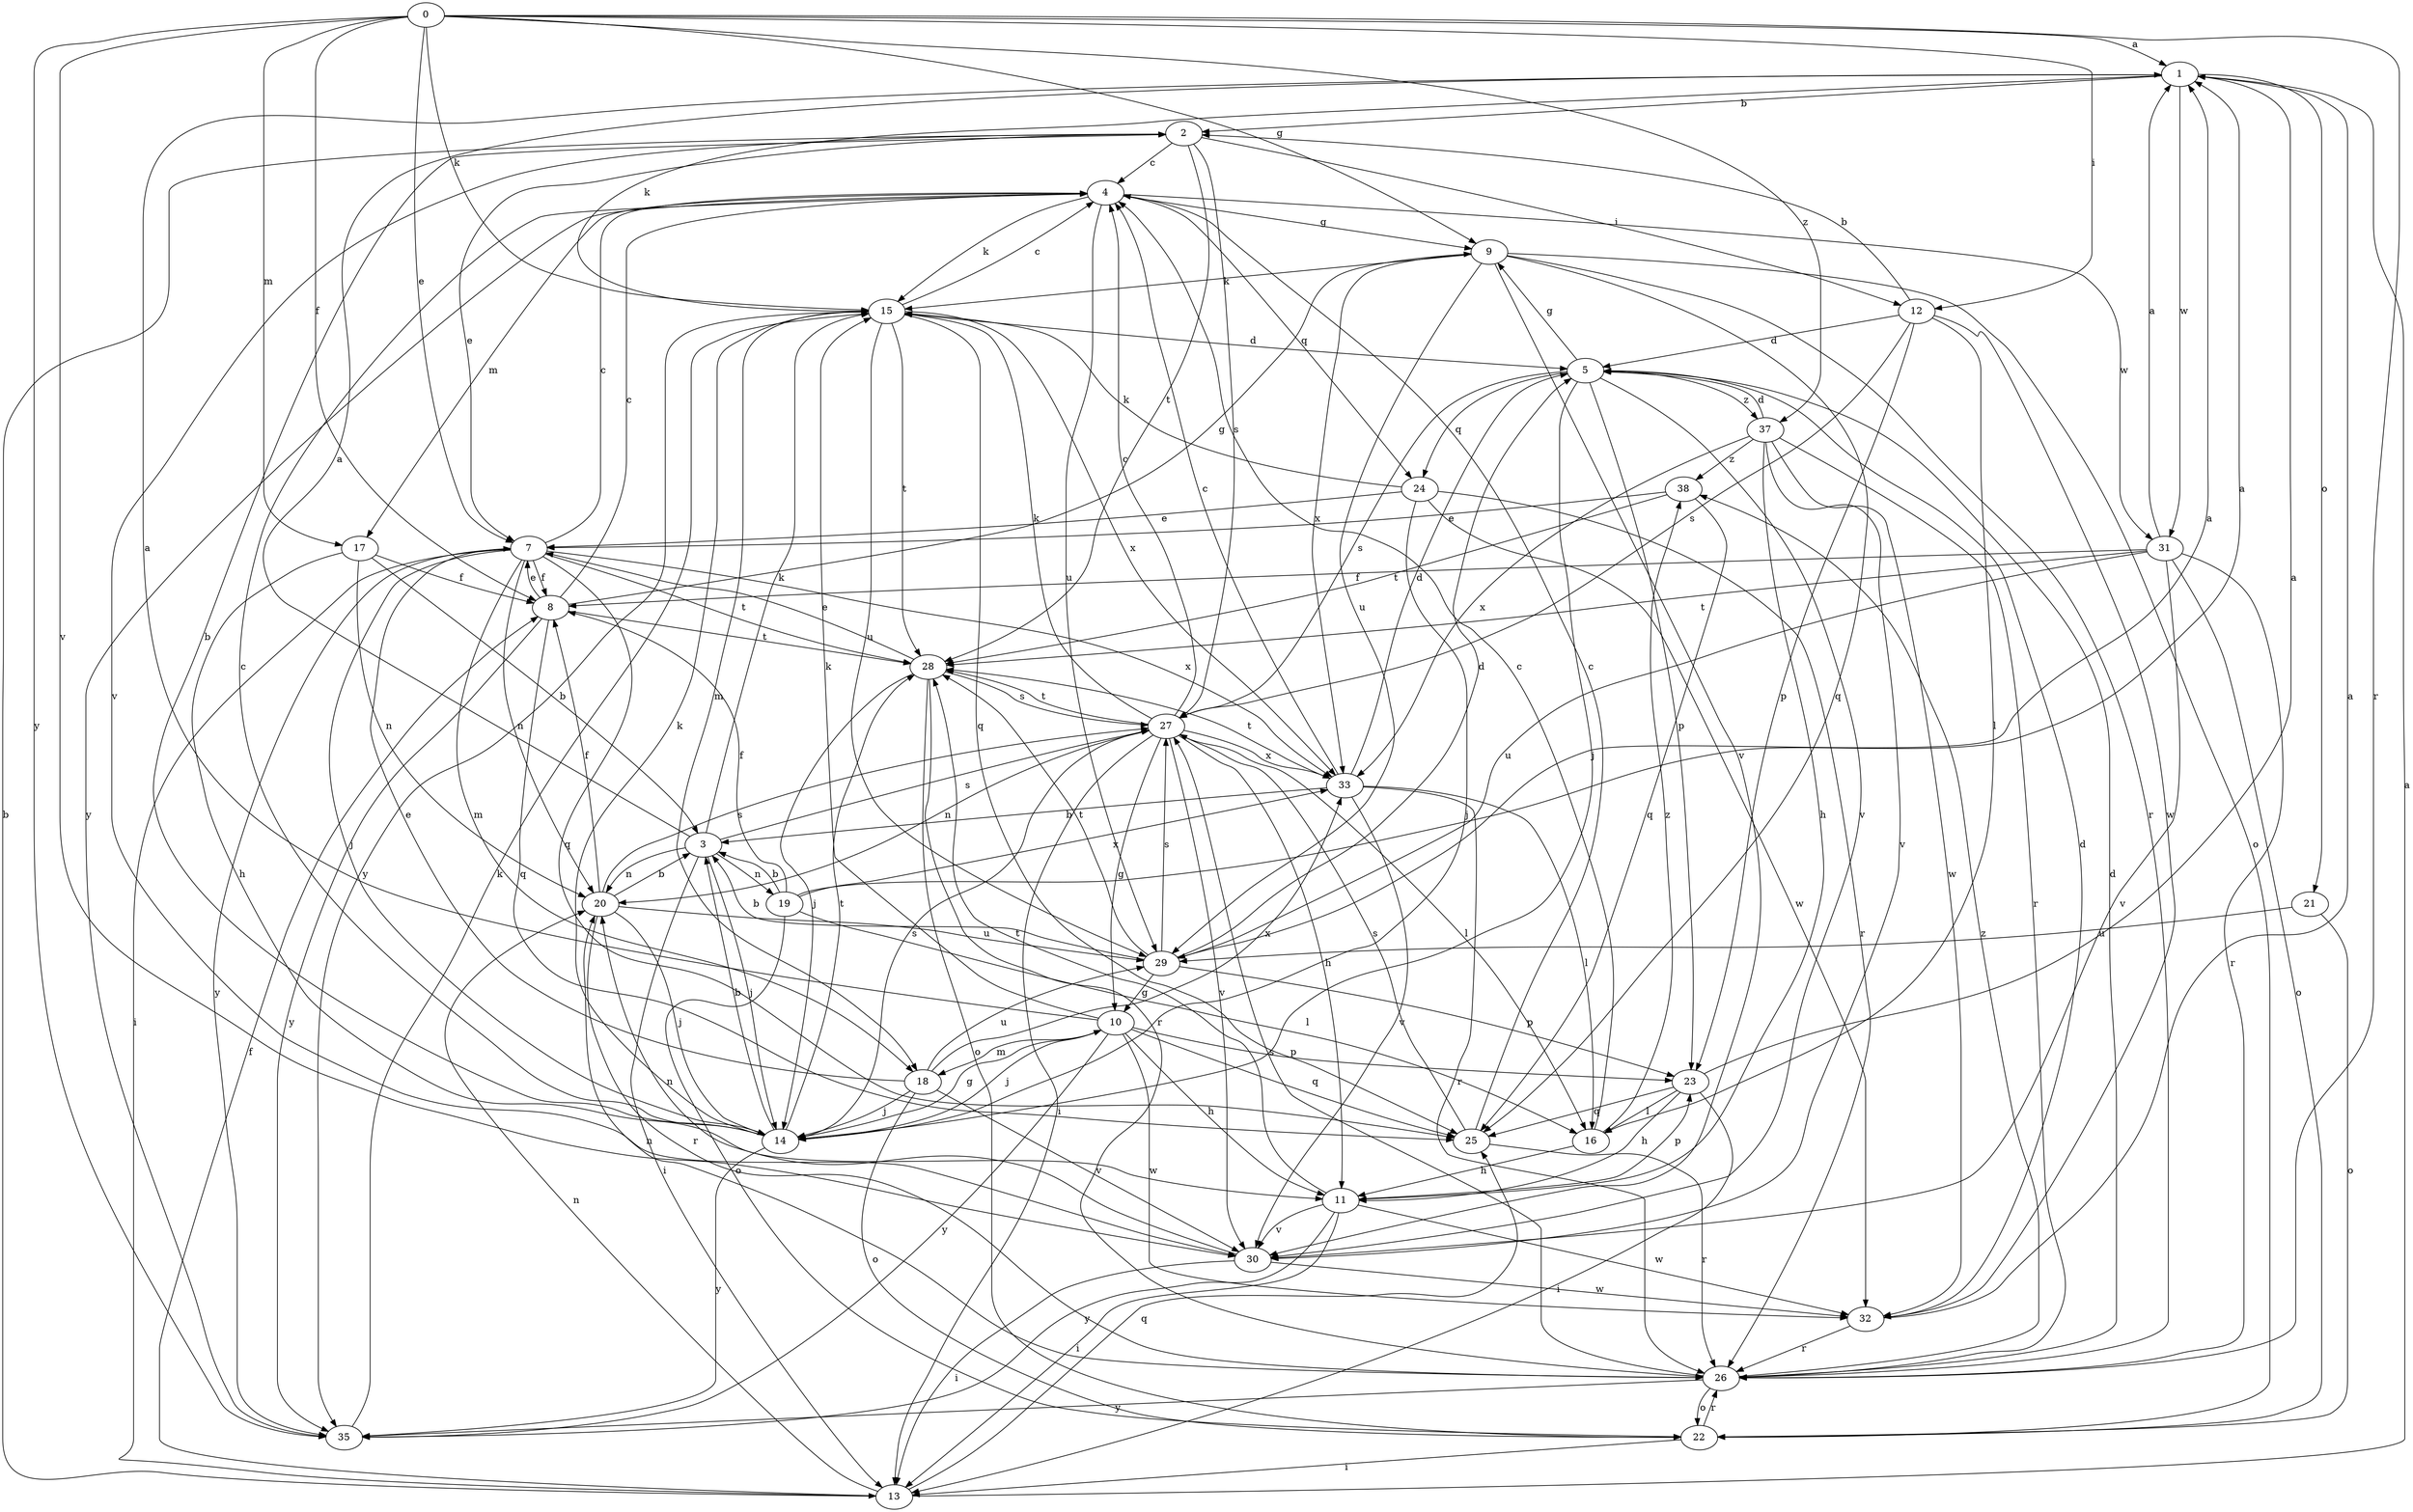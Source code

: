 strict digraph  {
0;
1;
2;
3;
4;
5;
7;
8;
9;
10;
11;
12;
13;
14;
15;
16;
17;
18;
19;
20;
21;
22;
23;
24;
25;
26;
27;
28;
29;
30;
31;
32;
33;
35;
37;
38;
0 -> 1  [label=a];
0 -> 7  [label=e];
0 -> 8  [label=f];
0 -> 9  [label=g];
0 -> 12  [label=i];
0 -> 15  [label=k];
0 -> 17  [label=m];
0 -> 26  [label=r];
0 -> 30  [label=v];
0 -> 35  [label=y];
0 -> 37  [label=z];
1 -> 2  [label=b];
1 -> 15  [label=k];
1 -> 21  [label=o];
1 -> 31  [label=w];
2 -> 4  [label=c];
2 -> 7  [label=e];
2 -> 12  [label=i];
2 -> 27  [label=s];
2 -> 28  [label=t];
2 -> 30  [label=v];
3 -> 1  [label=a];
3 -> 13  [label=i];
3 -> 14  [label=j];
3 -> 15  [label=k];
3 -> 19  [label=n];
3 -> 20  [label=n];
3 -> 27  [label=s];
4 -> 9  [label=g];
4 -> 15  [label=k];
4 -> 17  [label=m];
4 -> 24  [label=q];
4 -> 29  [label=u];
4 -> 31  [label=w];
4 -> 35  [label=y];
5 -> 9  [label=g];
5 -> 14  [label=j];
5 -> 23  [label=p];
5 -> 24  [label=q];
5 -> 27  [label=s];
5 -> 30  [label=v];
5 -> 37  [label=z];
7 -> 4  [label=c];
7 -> 8  [label=f];
7 -> 13  [label=i];
7 -> 14  [label=j];
7 -> 18  [label=m];
7 -> 20  [label=n];
7 -> 25  [label=q];
7 -> 28  [label=t];
7 -> 33  [label=x];
7 -> 35  [label=y];
8 -> 4  [label=c];
8 -> 7  [label=e];
8 -> 9  [label=g];
8 -> 25  [label=q];
8 -> 28  [label=t];
8 -> 35  [label=y];
9 -> 15  [label=k];
9 -> 22  [label=o];
9 -> 25  [label=q];
9 -> 26  [label=r];
9 -> 29  [label=u];
9 -> 30  [label=v];
9 -> 33  [label=x];
10 -> 1  [label=a];
10 -> 11  [label=h];
10 -> 14  [label=j];
10 -> 15  [label=k];
10 -> 18  [label=m];
10 -> 23  [label=p];
10 -> 25  [label=q];
10 -> 32  [label=w];
10 -> 35  [label=y];
11 -> 13  [label=i];
11 -> 23  [label=p];
11 -> 28  [label=t];
11 -> 30  [label=v];
11 -> 32  [label=w];
11 -> 35  [label=y];
12 -> 2  [label=b];
12 -> 5  [label=d];
12 -> 16  [label=l];
12 -> 23  [label=p];
12 -> 27  [label=s];
12 -> 32  [label=w];
13 -> 1  [label=a];
13 -> 2  [label=b];
13 -> 8  [label=f];
13 -> 20  [label=n];
13 -> 25  [label=q];
14 -> 2  [label=b];
14 -> 3  [label=b];
14 -> 4  [label=c];
14 -> 10  [label=g];
14 -> 15  [label=k];
14 -> 27  [label=s];
14 -> 28  [label=t];
14 -> 35  [label=y];
15 -> 4  [label=c];
15 -> 5  [label=d];
15 -> 18  [label=m];
15 -> 25  [label=q];
15 -> 28  [label=t];
15 -> 29  [label=u];
15 -> 33  [label=x];
15 -> 35  [label=y];
16 -> 4  [label=c];
16 -> 11  [label=h];
16 -> 38  [label=z];
17 -> 3  [label=b];
17 -> 8  [label=f];
17 -> 11  [label=h];
17 -> 20  [label=n];
18 -> 7  [label=e];
18 -> 14  [label=j];
18 -> 22  [label=o];
18 -> 29  [label=u];
18 -> 30  [label=v];
18 -> 33  [label=x];
19 -> 1  [label=a];
19 -> 3  [label=b];
19 -> 8  [label=f];
19 -> 16  [label=l];
19 -> 22  [label=o];
19 -> 33  [label=x];
20 -> 3  [label=b];
20 -> 8  [label=f];
20 -> 14  [label=j];
20 -> 26  [label=r];
20 -> 27  [label=s];
20 -> 29  [label=u];
21 -> 22  [label=o];
21 -> 29  [label=u];
22 -> 13  [label=i];
22 -> 26  [label=r];
23 -> 1  [label=a];
23 -> 11  [label=h];
23 -> 13  [label=i];
23 -> 16  [label=l];
23 -> 25  [label=q];
24 -> 7  [label=e];
24 -> 14  [label=j];
24 -> 15  [label=k];
24 -> 26  [label=r];
24 -> 32  [label=w];
25 -> 4  [label=c];
25 -> 26  [label=r];
25 -> 27  [label=s];
26 -> 5  [label=d];
26 -> 20  [label=n];
26 -> 22  [label=o];
26 -> 27  [label=s];
26 -> 35  [label=y];
26 -> 38  [label=z];
27 -> 4  [label=c];
27 -> 10  [label=g];
27 -> 11  [label=h];
27 -> 13  [label=i];
27 -> 15  [label=k];
27 -> 16  [label=l];
27 -> 20  [label=n];
27 -> 28  [label=t];
27 -> 30  [label=v];
27 -> 33  [label=x];
28 -> 7  [label=e];
28 -> 14  [label=j];
28 -> 22  [label=o];
28 -> 26  [label=r];
28 -> 27  [label=s];
29 -> 1  [label=a];
29 -> 3  [label=b];
29 -> 5  [label=d];
29 -> 10  [label=g];
29 -> 23  [label=p];
29 -> 27  [label=s];
29 -> 28  [label=t];
30 -> 13  [label=i];
30 -> 20  [label=n];
30 -> 32  [label=w];
31 -> 1  [label=a];
31 -> 8  [label=f];
31 -> 22  [label=o];
31 -> 26  [label=r];
31 -> 28  [label=t];
31 -> 29  [label=u];
31 -> 30  [label=v];
32 -> 1  [label=a];
32 -> 5  [label=d];
32 -> 26  [label=r];
33 -> 3  [label=b];
33 -> 4  [label=c];
33 -> 5  [label=d];
33 -> 16  [label=l];
33 -> 26  [label=r];
33 -> 28  [label=t];
33 -> 30  [label=v];
35 -> 15  [label=k];
37 -> 5  [label=d];
37 -> 11  [label=h];
37 -> 26  [label=r];
37 -> 30  [label=v];
37 -> 32  [label=w];
37 -> 33  [label=x];
37 -> 38  [label=z];
38 -> 7  [label=e];
38 -> 25  [label=q];
38 -> 28  [label=t];
}
